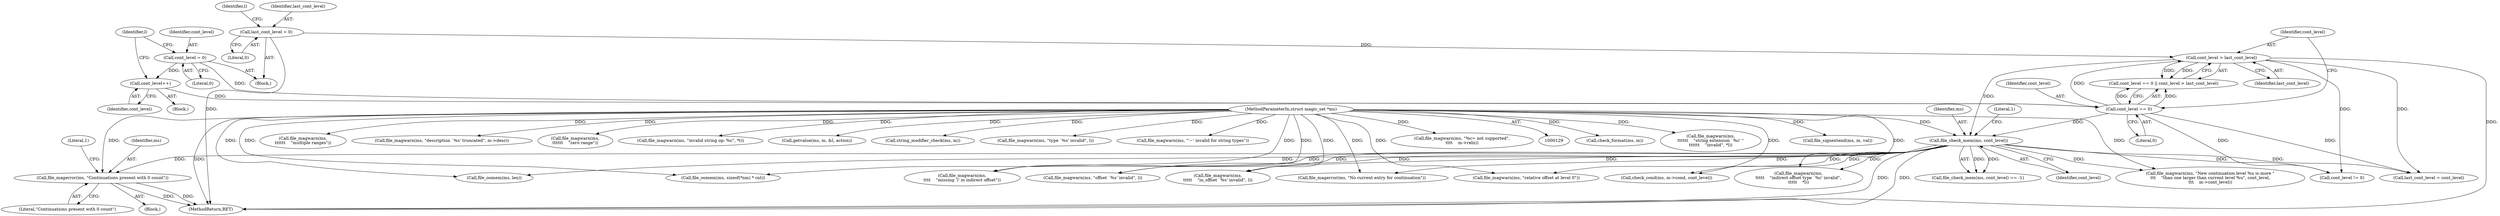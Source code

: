 digraph "0_file_4a284c89d6ef11aca34da65da7d673050a5ea320@pointer" {
"1000209" [label="(Call,file_magerror(ms, \"Continuations present with 0 count\"))"];
"1000173" [label="(Call,file_check_mem(ms, cont_level))"];
"1000130" [label="(MethodParameterIn,struct magic_set *ms)"];
"1000168" [label="(Call,cont_level > last_cont_level)"];
"1000165" [label="(Call,cont_level == 0)"];
"1000150" [label="(Call,cont_level = 0)"];
"1000161" [label="(Call,cont_level++)"];
"1000137" [label="(Call,last_cont_level = 0)"];
"1000268" [label="(Call,file_oomem(ms, sizeof(*nm) * cnt))"];
"1001513" [label="(Call,check_format(ms, m))"];
"1000130" [label="(MethodParameterIn,struct magic_set *ms)"];
"1000242" [label="(Call,file_magwarn(ms, \"New continuation level %u is more \"\n\t\t\t    \"than one larger than current level %u\", cont_level,\n\t\t\t    m->cont_level))"];
"1000172" [label="(Call,file_check_mem(ms, cont_level) == -1)"];
"1000723" [label="(Call,file_magwarn(ms,\n\t\t\t\t    \"missing ')' in indirect offset\"))"];
"1000185" [label="(Call,cont_level != 0)"];
"1000165" [label="(Call,cont_level == 0)"];
"1000209" [label="(Call,file_magerror(ms, \"Continuations present with 0 count\"))"];
"1001234" [label="(Call,file_magwarn(ms,\n\t\t\t\t\t\t    \"string extension `%c' \"\n\t\t\t\t\t\t    \"invalid\", *l))"];
"1001537" [label="(MethodReturn,RET)"];
"1000335" [label="(Call,file_oomem(ms, len))"];
"1000161" [label="(Call,cont_level++)"];
"1000170" [label="(Identifier,last_cont_level)"];
"1000137" [label="(Call,last_cont_level = 0)"];
"1000150" [label="(Call,cont_level = 0)"];
"1000175" [label="(Identifier,cont_level)"];
"1000603" [label="(Call,file_magwarn(ms,\n\t\t\t\t\t    \"indirect offset type `%c' invalid\",\n\t\t\t\t\t    *l))"];
"1000164" [label="(Call,cont_level == 0 || cont_level > last_cont_level)"];
"1000168" [label="(Call,cont_level > last_cont_level)"];
"1000144" [label="(Identifier,l)"];
"1000973" [label="(Call,file_signextend(ms, m, val))"];
"1000737" [label="(Call,check_cond(ms, m->cond, cont_level))"];
"1001021" [label="(Call,file_magwarn(ms,\n\t\t\t\t\t\t    \"multiple ranges\"))"];
"1000177" [label="(Literal,1)"];
"1000166" [label="(Identifier,cont_level)"];
"1000152" [label="(Literal,0)"];
"1000162" [label="(Identifier,cont_level)"];
"1000181" [label="(Call,last_cont_level = cont_level)"];
"1000457" [label="(Call,file_magwarn(ms, \"relative offset at level 0\"))"];
"1001498" [label="(Call,file_magwarn(ms, \"description `%s' truncated\", m->desc))"];
"1000692" [label="(Call,file_magwarn(ms,\n\t\t\t\t\t    \"in_offset `%s' invalid\", l))"];
"1000167" [label="(Literal,0)"];
"1000138" [label="(Identifier,last_cont_level)"];
"1000214" [label="(Literal,1)"];
"1001044" [label="(Call,file_magwarn(ms,\n\t\t\t\t\t\t    \"zero range\"))"];
"1000135" [label="(Block,)"];
"1000196" [label="(Call,file_magerror(ms, \"No current entry for continuation\"))"];
"1000174" [label="(Identifier,ms)"];
"1000481" [label="(Call,file_magwarn(ms, \"offset `%s' invalid\", l))"];
"1000208" [label="(Block,)"];
"1000158" [label="(Block,)"];
"1001276" [label="(Call,file_magwarn(ms, \"invalid string op: %c\", *t))"];
"1000169" [label="(Identifier,cont_level)"];
"1000211" [label="(Literal,\"Continuations present with 0 count\")"];
"1001401" [label="(Call,getvalue(ms, m, &l, action))"];
"1001260" [label="(Call,string_modifier_check(ms, m))"];
"1000874" [label="(Call,file_magwarn(ms, \"type `%s' invalid\", l))"];
"1000173" [label="(Call,file_check_mem(ms, cont_level))"];
"1000156" [label="(Identifier,l)"];
"1000151" [label="(Identifier,cont_level)"];
"1000139" [label="(Literal,0)"];
"1000910" [label="(Call,file_magwarn(ms, \"'~' invalid for string types\"))"];
"1001312" [label="(Call,file_magwarn(ms, \"%c= not supported\",\n\t\t\t\t    m->reln))"];
"1000210" [label="(Identifier,ms)"];
"1000209" -> "1000208"  [label="AST: "];
"1000209" -> "1000211"  [label="CFG: "];
"1000210" -> "1000209"  [label="AST: "];
"1000211" -> "1000209"  [label="AST: "];
"1000214" -> "1000209"  [label="CFG: "];
"1000209" -> "1001537"  [label="DDG: "];
"1000209" -> "1001537"  [label="DDG: "];
"1000173" -> "1000209"  [label="DDG: "];
"1000130" -> "1000209"  [label="DDG: "];
"1000173" -> "1000172"  [label="AST: "];
"1000173" -> "1000175"  [label="CFG: "];
"1000174" -> "1000173"  [label="AST: "];
"1000175" -> "1000173"  [label="AST: "];
"1000177" -> "1000173"  [label="CFG: "];
"1000173" -> "1001537"  [label="DDG: "];
"1000173" -> "1001537"  [label="DDG: "];
"1000173" -> "1000172"  [label="DDG: "];
"1000173" -> "1000172"  [label="DDG: "];
"1000130" -> "1000173"  [label="DDG: "];
"1000168" -> "1000173"  [label="DDG: "];
"1000165" -> "1000173"  [label="DDG: "];
"1000173" -> "1000181"  [label="DDG: "];
"1000173" -> "1000185"  [label="DDG: "];
"1000173" -> "1000196"  [label="DDG: "];
"1000173" -> "1000242"  [label="DDG: "];
"1000173" -> "1000268"  [label="DDG: "];
"1000173" -> "1000335"  [label="DDG: "];
"1000173" -> "1000457"  [label="DDG: "];
"1000173" -> "1000481"  [label="DDG: "];
"1000173" -> "1000603"  [label="DDG: "];
"1000173" -> "1000692"  [label="DDG: "];
"1000173" -> "1000723"  [label="DDG: "];
"1000173" -> "1000737"  [label="DDG: "];
"1000130" -> "1000129"  [label="AST: "];
"1000130" -> "1001537"  [label="DDG: "];
"1000130" -> "1000196"  [label="DDG: "];
"1000130" -> "1000242"  [label="DDG: "];
"1000130" -> "1000268"  [label="DDG: "];
"1000130" -> "1000335"  [label="DDG: "];
"1000130" -> "1000457"  [label="DDG: "];
"1000130" -> "1000481"  [label="DDG: "];
"1000130" -> "1000603"  [label="DDG: "];
"1000130" -> "1000692"  [label="DDG: "];
"1000130" -> "1000723"  [label="DDG: "];
"1000130" -> "1000737"  [label="DDG: "];
"1000130" -> "1000874"  [label="DDG: "];
"1000130" -> "1000910"  [label="DDG: "];
"1000130" -> "1000973"  [label="DDG: "];
"1000130" -> "1001021"  [label="DDG: "];
"1000130" -> "1001044"  [label="DDG: "];
"1000130" -> "1001234"  [label="DDG: "];
"1000130" -> "1001260"  [label="DDG: "];
"1000130" -> "1001276"  [label="DDG: "];
"1000130" -> "1001312"  [label="DDG: "];
"1000130" -> "1001401"  [label="DDG: "];
"1000130" -> "1001498"  [label="DDG: "];
"1000130" -> "1001513"  [label="DDG: "];
"1000168" -> "1000164"  [label="AST: "];
"1000168" -> "1000170"  [label="CFG: "];
"1000169" -> "1000168"  [label="AST: "];
"1000170" -> "1000168"  [label="AST: "];
"1000164" -> "1000168"  [label="CFG: "];
"1000168" -> "1001537"  [label="DDG: "];
"1000168" -> "1000164"  [label="DDG: "];
"1000168" -> "1000164"  [label="DDG: "];
"1000165" -> "1000168"  [label="DDG: "];
"1000137" -> "1000168"  [label="DDG: "];
"1000168" -> "1000181"  [label="DDG: "];
"1000168" -> "1000185"  [label="DDG: "];
"1000165" -> "1000164"  [label="AST: "];
"1000165" -> "1000167"  [label="CFG: "];
"1000166" -> "1000165"  [label="AST: "];
"1000167" -> "1000165"  [label="AST: "];
"1000169" -> "1000165"  [label="CFG: "];
"1000164" -> "1000165"  [label="CFG: "];
"1000165" -> "1000164"  [label="DDG: "];
"1000165" -> "1000164"  [label="DDG: "];
"1000150" -> "1000165"  [label="DDG: "];
"1000161" -> "1000165"  [label="DDG: "];
"1000165" -> "1000181"  [label="DDG: "];
"1000165" -> "1000185"  [label="DDG: "];
"1000150" -> "1000135"  [label="AST: "];
"1000150" -> "1000152"  [label="CFG: "];
"1000151" -> "1000150"  [label="AST: "];
"1000152" -> "1000150"  [label="AST: "];
"1000156" -> "1000150"  [label="CFG: "];
"1000150" -> "1000161"  [label="DDG: "];
"1000161" -> "1000158"  [label="AST: "];
"1000161" -> "1000162"  [label="CFG: "];
"1000162" -> "1000161"  [label="AST: "];
"1000156" -> "1000161"  [label="CFG: "];
"1000137" -> "1000135"  [label="AST: "];
"1000137" -> "1000139"  [label="CFG: "];
"1000138" -> "1000137"  [label="AST: "];
"1000139" -> "1000137"  [label="AST: "];
"1000144" -> "1000137"  [label="CFG: "];
"1000137" -> "1001537"  [label="DDG: "];
}
